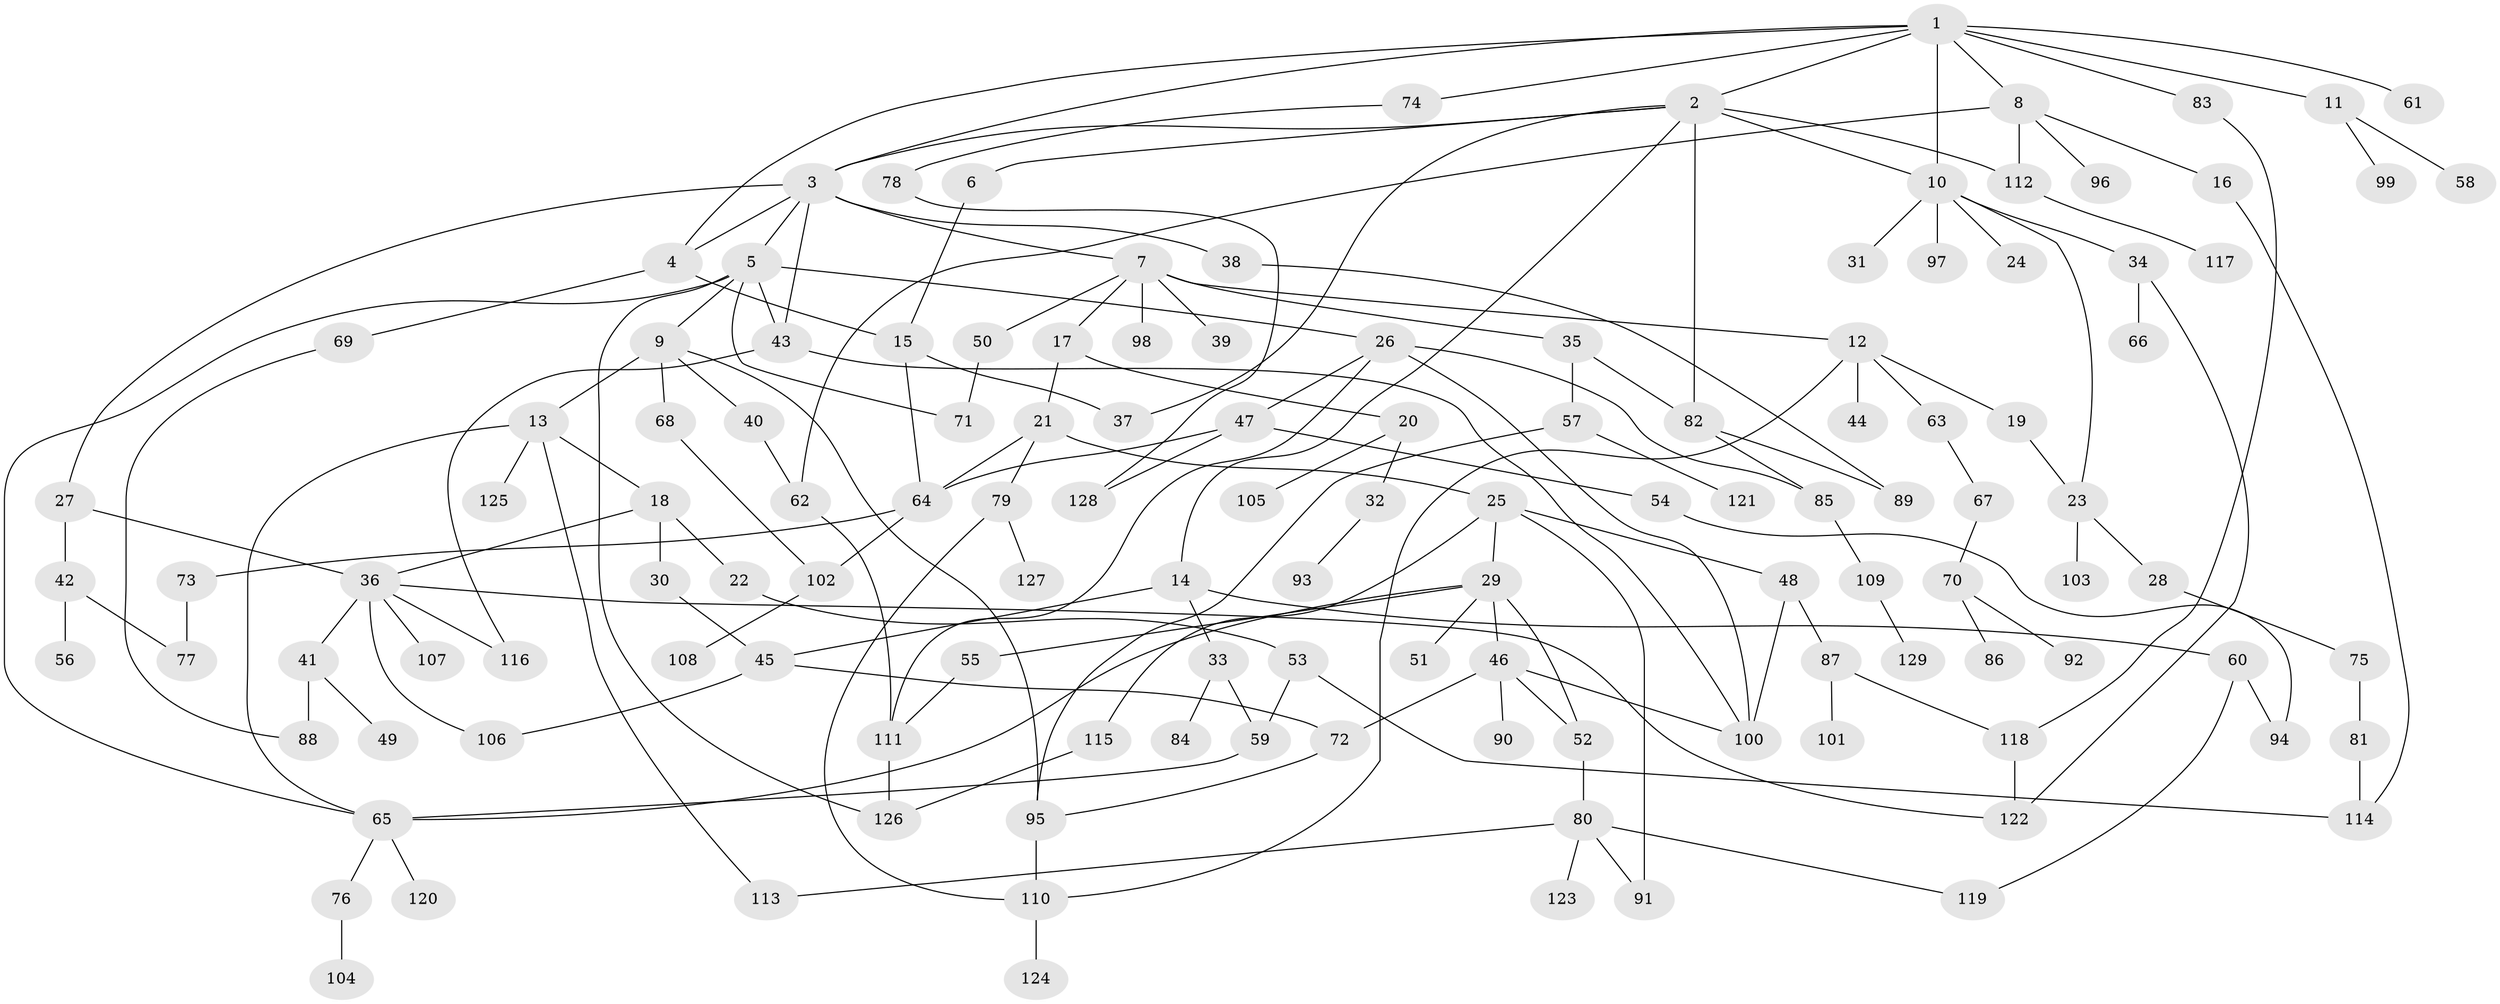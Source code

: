 // coarse degree distribution, {11: 0.03125, 5: 0.078125, 2: 0.28125, 1: 0.421875, 4: 0.0625, 9: 0.015625, 7: 0.015625, 3: 0.03125, 8: 0.015625, 6: 0.03125, 18: 0.015625}
// Generated by graph-tools (version 1.1) at 2025/46/03/04/25 21:46:08]
// undirected, 129 vertices, 177 edges
graph export_dot {
graph [start="1"]
  node [color=gray90,style=filled];
  1;
  2;
  3;
  4;
  5;
  6;
  7;
  8;
  9;
  10;
  11;
  12;
  13;
  14;
  15;
  16;
  17;
  18;
  19;
  20;
  21;
  22;
  23;
  24;
  25;
  26;
  27;
  28;
  29;
  30;
  31;
  32;
  33;
  34;
  35;
  36;
  37;
  38;
  39;
  40;
  41;
  42;
  43;
  44;
  45;
  46;
  47;
  48;
  49;
  50;
  51;
  52;
  53;
  54;
  55;
  56;
  57;
  58;
  59;
  60;
  61;
  62;
  63;
  64;
  65;
  66;
  67;
  68;
  69;
  70;
  71;
  72;
  73;
  74;
  75;
  76;
  77;
  78;
  79;
  80;
  81;
  82;
  83;
  84;
  85;
  86;
  87;
  88;
  89;
  90;
  91;
  92;
  93;
  94;
  95;
  96;
  97;
  98;
  99;
  100;
  101;
  102;
  103;
  104;
  105;
  106;
  107;
  108;
  109;
  110;
  111;
  112;
  113;
  114;
  115;
  116;
  117;
  118;
  119;
  120;
  121;
  122;
  123;
  124;
  125;
  126;
  127;
  128;
  129;
  1 -- 2;
  1 -- 3;
  1 -- 8;
  1 -- 11;
  1 -- 61;
  1 -- 74;
  1 -- 83;
  1 -- 4;
  1 -- 10;
  2 -- 6;
  2 -- 10;
  2 -- 14;
  2 -- 37;
  2 -- 82;
  2 -- 3;
  2 -- 112;
  3 -- 4;
  3 -- 5;
  3 -- 7;
  3 -- 27;
  3 -- 38;
  3 -- 43;
  4 -- 69;
  4 -- 15;
  5 -- 9;
  5 -- 26;
  5 -- 126;
  5 -- 71;
  5 -- 43;
  5 -- 65;
  6 -- 15;
  7 -- 12;
  7 -- 17;
  7 -- 35;
  7 -- 39;
  7 -- 50;
  7 -- 98;
  8 -- 16;
  8 -- 96;
  8 -- 112;
  8 -- 62;
  9 -- 13;
  9 -- 40;
  9 -- 68;
  9 -- 95;
  10 -- 24;
  10 -- 31;
  10 -- 34;
  10 -- 97;
  10 -- 23;
  11 -- 58;
  11 -- 99;
  12 -- 19;
  12 -- 44;
  12 -- 63;
  12 -- 110;
  13 -- 18;
  13 -- 113;
  13 -- 125;
  13 -- 65;
  14 -- 33;
  14 -- 60;
  14 -- 45;
  15 -- 64;
  15 -- 37;
  16 -- 114;
  17 -- 20;
  17 -- 21;
  18 -- 22;
  18 -- 30;
  18 -- 36;
  19 -- 23;
  20 -- 32;
  20 -- 105;
  21 -- 25;
  21 -- 64;
  21 -- 79;
  22 -- 53;
  23 -- 28;
  23 -- 103;
  25 -- 29;
  25 -- 48;
  25 -- 91;
  25 -- 115;
  26 -- 47;
  26 -- 111;
  26 -- 100;
  26 -- 85;
  27 -- 36;
  27 -- 42;
  28 -- 75;
  29 -- 46;
  29 -- 51;
  29 -- 55;
  29 -- 52;
  29 -- 65;
  30 -- 45;
  32 -- 93;
  33 -- 59;
  33 -- 84;
  34 -- 66;
  34 -- 122;
  35 -- 57;
  35 -- 82;
  36 -- 41;
  36 -- 107;
  36 -- 122;
  36 -- 106;
  36 -- 116;
  38 -- 89;
  40 -- 62;
  41 -- 49;
  41 -- 88;
  42 -- 56;
  42 -- 77;
  43 -- 116;
  43 -- 100;
  45 -- 106;
  45 -- 72;
  46 -- 52;
  46 -- 72;
  46 -- 90;
  46 -- 100;
  47 -- 54;
  47 -- 128;
  47 -- 64;
  48 -- 87;
  48 -- 100;
  50 -- 71;
  52 -- 80;
  53 -- 114;
  53 -- 59;
  54 -- 94;
  55 -- 111;
  57 -- 121;
  57 -- 95;
  59 -- 65;
  60 -- 94;
  60 -- 119;
  62 -- 111;
  63 -- 67;
  64 -- 73;
  64 -- 102;
  65 -- 76;
  65 -- 120;
  67 -- 70;
  68 -- 102;
  69 -- 88;
  70 -- 86;
  70 -- 92;
  72 -- 95;
  73 -- 77;
  74 -- 78;
  75 -- 81;
  76 -- 104;
  78 -- 128;
  79 -- 127;
  79 -- 110;
  80 -- 123;
  80 -- 113;
  80 -- 119;
  80 -- 91;
  81 -- 114;
  82 -- 85;
  82 -- 89;
  83 -- 118;
  85 -- 109;
  87 -- 101;
  87 -- 118;
  95 -- 110;
  102 -- 108;
  109 -- 129;
  110 -- 124;
  111 -- 126;
  112 -- 117;
  115 -- 126;
  118 -- 122;
}
